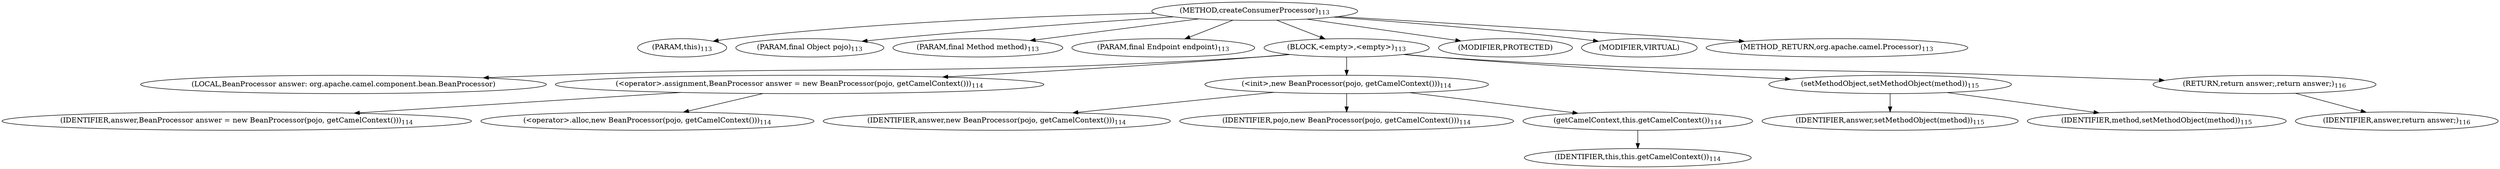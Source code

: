 digraph "createConsumerProcessor" {  
"257" [label = <(METHOD,createConsumerProcessor)<SUB>113</SUB>> ]
"17" [label = <(PARAM,this)<SUB>113</SUB>> ]
"258" [label = <(PARAM,final Object pojo)<SUB>113</SUB>> ]
"259" [label = <(PARAM,final Method method)<SUB>113</SUB>> ]
"260" [label = <(PARAM,final Endpoint endpoint)<SUB>113</SUB>> ]
"261" [label = <(BLOCK,&lt;empty&gt;,&lt;empty&gt;)<SUB>113</SUB>> ]
"19" [label = <(LOCAL,BeanProcessor answer: org.apache.camel.component.bean.BeanProcessor)> ]
"262" [label = <(&lt;operator&gt;.assignment,BeanProcessor answer = new BeanProcessor(pojo, getCamelContext()))<SUB>114</SUB>> ]
"263" [label = <(IDENTIFIER,answer,BeanProcessor answer = new BeanProcessor(pojo, getCamelContext()))<SUB>114</SUB>> ]
"264" [label = <(&lt;operator&gt;.alloc,new BeanProcessor(pojo, getCamelContext()))<SUB>114</SUB>> ]
"265" [label = <(&lt;init&gt;,new BeanProcessor(pojo, getCamelContext()))<SUB>114</SUB>> ]
"18" [label = <(IDENTIFIER,answer,new BeanProcessor(pojo, getCamelContext()))<SUB>114</SUB>> ]
"266" [label = <(IDENTIFIER,pojo,new BeanProcessor(pojo, getCamelContext()))<SUB>114</SUB>> ]
"267" [label = <(getCamelContext,this.getCamelContext())<SUB>114</SUB>> ]
"16" [label = <(IDENTIFIER,this,this.getCamelContext())<SUB>114</SUB>> ]
"268" [label = <(setMethodObject,setMethodObject(method))<SUB>115</SUB>> ]
"269" [label = <(IDENTIFIER,answer,setMethodObject(method))<SUB>115</SUB>> ]
"270" [label = <(IDENTIFIER,method,setMethodObject(method))<SUB>115</SUB>> ]
"271" [label = <(RETURN,return answer;,return answer;)<SUB>116</SUB>> ]
"272" [label = <(IDENTIFIER,answer,return answer;)<SUB>116</SUB>> ]
"273" [label = <(MODIFIER,PROTECTED)> ]
"274" [label = <(MODIFIER,VIRTUAL)> ]
"275" [label = <(METHOD_RETURN,org.apache.camel.Processor)<SUB>113</SUB>> ]
  "257" -> "17" 
  "257" -> "258" 
  "257" -> "259" 
  "257" -> "260" 
  "257" -> "261" 
  "257" -> "273" 
  "257" -> "274" 
  "257" -> "275" 
  "261" -> "19" 
  "261" -> "262" 
  "261" -> "265" 
  "261" -> "268" 
  "261" -> "271" 
  "262" -> "263" 
  "262" -> "264" 
  "265" -> "18" 
  "265" -> "266" 
  "265" -> "267" 
  "267" -> "16" 
  "268" -> "269" 
  "268" -> "270" 
  "271" -> "272" 
}
